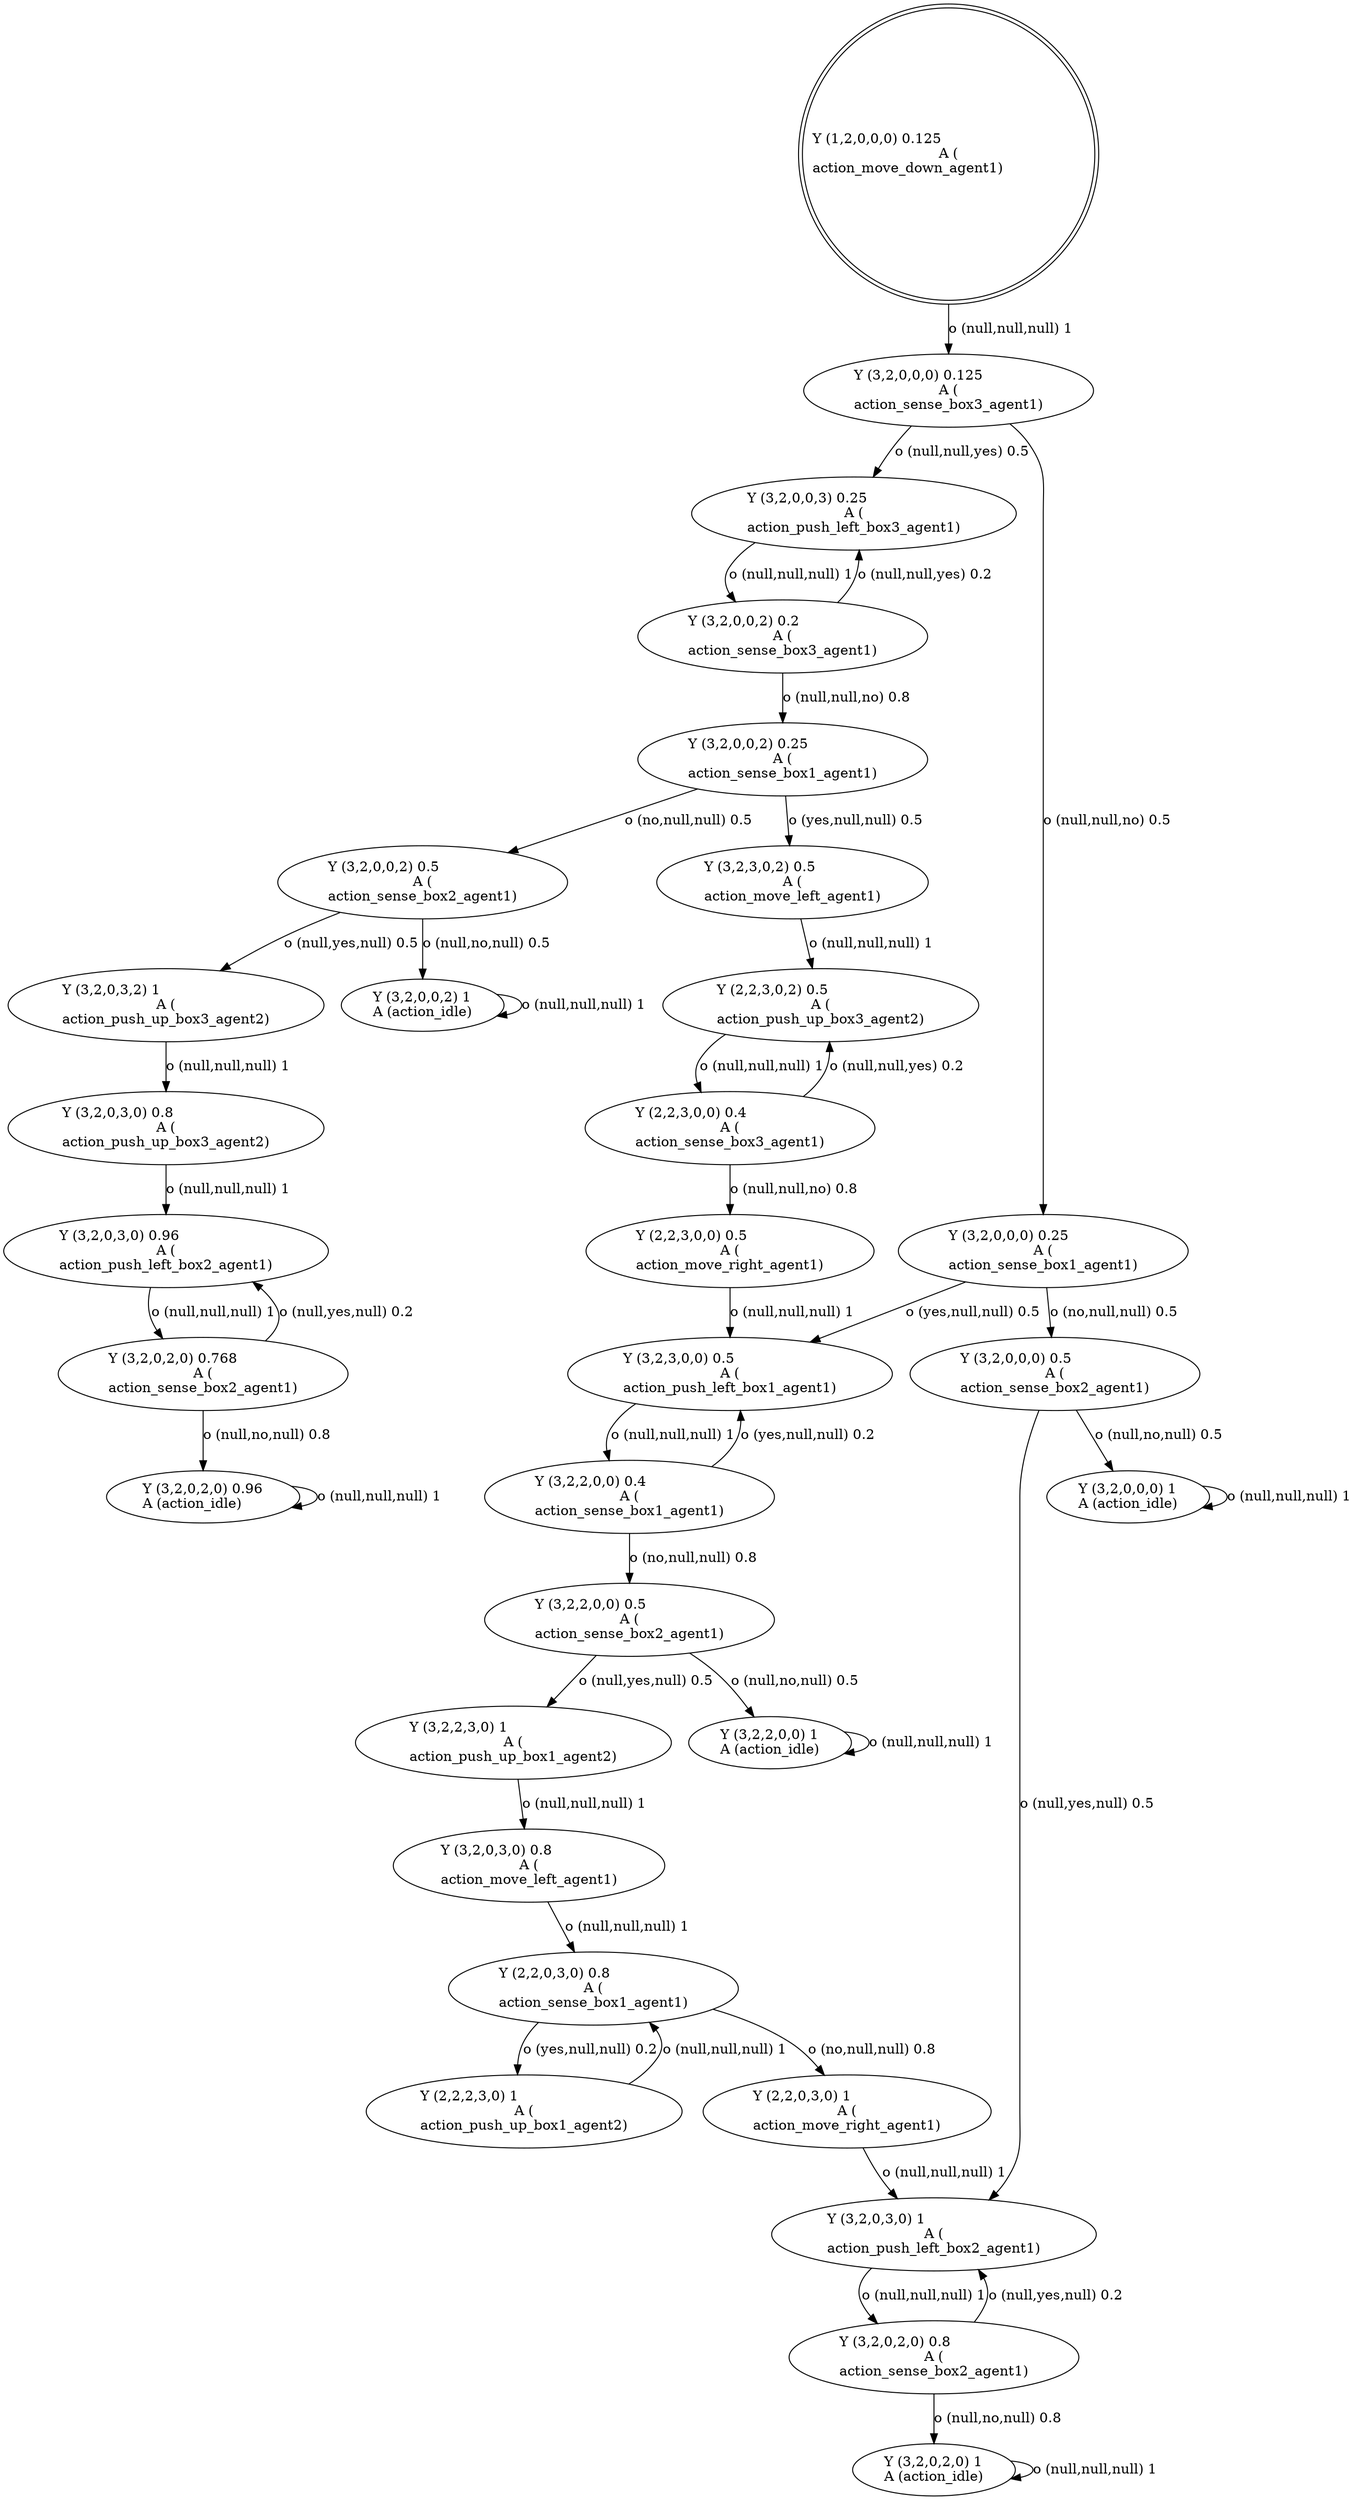 digraph G
{
root [label="Y (1,2,0,0,0) 0.125\lA (\naction_move_down_agent1)\l" shape=doublecircle labeljust="l"];
x0row42 [label="Y (3,2,0,0,2) 0.5\lA (\naction_sense_box2_agent1)\l"];
x0row41 [label="Y (3,2,3,0,2) 0.5\lA (\naction_move_left_agent1)\l"];
x0row23 [label="Y (3,2,0,0,2) 0.2\lA (\naction_sense_box3_agent1)\l"];
x0row56 [label="Y (2,2,3,0,2) 0.5\lA (\naction_push_up_box3_agent2)\l"];
x0row37 [label="Y (3,2,0,0,2) 0.25\lA (\naction_sense_box1_agent1)\l"];
x0row3 [label="Y (3,2,0,0,0) 0.125\lA (\naction_sense_box3_agent1)\l"];
x0row13 [label="Y (3,2,0,0,3) 0.25\lA (\naction_push_left_box3_agent1)\l"];
x0row14 [label="Y (3,2,0,0,0) 0.25\lA (\naction_sense_box1_agent1)\l"];
x0row64 [label="Y (2,2,3,0,0) 0.4\lA (\naction_sense_box3_agent1)\l"];
x0row67 [label="Y (2,2,3,0,0) 0.5\lA (\naction_move_right_agent1)\l"];
x0row70 [label="Y (3,2,3,0,0) 0.5\lA (\naction_push_left_box1_agent1)\l"];
x0row79 [label="Y (3,2,2,0,0) 0.4\lA (\naction_sense_box1_agent1)\l"];
x0row81 [label="Y (3,2,2,0,0) 0.5\lA (\naction_sense_box2_agent1)\l"];
x0row94 [label="Y (3,2,2,3,0) 1\lA (\naction_push_up_box1_agent2)\l"];
x0row95 [label="Y (3,2,2,0,0) 1\lA (action_idle)\l"];
x0row101 [label="Y (3,2,0,3,0) 0.8\lA (\naction_move_left_agent1)\l"];
x0row102 [label="Y (2,2,2,3,0) 1\lA (\naction_push_up_box1_agent2)\l"];
x0row108 [label="Y (2,2,0,3,0) 0.8\lA (\naction_sense_box1_agent1)\l"];
x0row111 [label="Y (2,2,0,3,0) 1\lA (\naction_move_right_agent1)\l"];
x0row119 [label="Y (3,2,0,3,0) 1\lA (\naction_push_left_box2_agent1)\l"];
x0row125 [label="Y (3,2,0,2,0) 0.8\lA (\naction_sense_box2_agent1)\l"];
x0row129 [label="Y (3,2,0,2,0) 1\lA (action_idle)\l"];
x0row146 [label="Y (3,2,0,3,2) 1\lA (\naction_push_up_box3_agent2)\l"];
x0row147 [label="Y (3,2,0,0,2) 1\lA (action_idle)\l"];
x0row157 [label="Y (3,2,0,3,0) 0.8\lA (\naction_push_up_box3_agent2)\l"];
x0row163 [label="Y (3,2,0,3,0) 0.96\lA (\naction_push_left_box2_agent1)\l"];
x0row167 [label="Y (3,2,0,2,0) 0.768\lA (\naction_sense_box2_agent1)\l"];
x0row172 [label="Y (3,2,0,2,0) 0.96\lA (action_idle)\l"];
x0row189 [label="Y (3,2,0,0,0) 0.5\lA (\naction_sense_box2_agent1)\l"];
x0row200 [label="Y (3,2,0,0,0) 1\lA (action_idle)\l"];
root -> x0row3 [label="o (null,null,null) 1\l"];
x0row3 -> x0row13 [label="o (null,null,yes) 0.5\l"];
x0row3 -> x0row14 [label="o (null,null,no) 0.5\l"];
x0row13 -> x0row23 [label="o (null,null,null) 1\l"];
x0row23 -> x0row13 [label="o (null,null,yes) 0.2\l"];
x0row23 -> x0row37 [label="o (null,null,no) 0.8\l"];
x0row37 -> x0row41 [label="o (yes,null,null) 0.5\l"];
x0row37 -> x0row42 [label="o (no,null,null) 0.5\l"];
x0row41 -> x0row56 [label="o (null,null,null) 1\l"];
x0row56 -> x0row64 [label="o (null,null,null) 1\l"];
x0row64 -> x0row56 [label="o (null,null,yes) 0.2\l"];
x0row64 -> x0row67 [label="o (null,null,no) 0.8\l"];
x0row67 -> x0row70 [label="o (null,null,null) 1\l"];
x0row70 -> x0row79 [label="o (null,null,null) 1\l"];
x0row79 -> x0row70 [label="o (yes,null,null) 0.2\l"];
x0row79 -> x0row81 [label="o (no,null,null) 0.8\l"];
x0row81 -> x0row94 [label="o (null,yes,null) 0.5\l"];
x0row81 -> x0row95 [label="o (null,no,null) 0.5\l"];
x0row94 -> x0row101 [label="o (null,null,null) 1\l"];
x0row101 -> x0row108 [label="o (null,null,null) 1\l"];
x0row108 -> x0row102 [label="o (yes,null,null) 0.2\l"];
x0row108 -> x0row111 [label="o (no,null,null) 0.8\l"];
x0row102 -> x0row108 [label="o (null,null,null) 1\l"];
x0row111 -> x0row119 [label="o (null,null,null) 1\l"];
x0row119 -> x0row125 [label="o (null,null,null) 1\l"];
x0row125 -> x0row119 [label="o (null,yes,null) 0.2\l"];
x0row125 -> x0row129 [label="o (null,no,null) 0.8\l"];
x0row129 -> x0row129 [label="o (null,null,null) 1\l"];
x0row95 -> x0row95 [label="o (null,null,null) 1\l"];
x0row42 -> x0row146 [label="o (null,yes,null) 0.5\l"];
x0row42 -> x0row147 [label="o (null,no,null) 0.5\l"];
x0row146 -> x0row157 [label="o (null,null,null) 1\l"];
x0row157 -> x0row163 [label="o (null,null,null) 1\l"];
x0row163 -> x0row167 [label="o (null,null,null) 1\l"];
x0row167 -> x0row163 [label="o (null,yes,null) 0.2\l"];
x0row167 -> x0row172 [label="o (null,no,null) 0.8\l"];
x0row172 -> x0row172 [label="o (null,null,null) 1\l"];
x0row147 -> x0row147 [label="o (null,null,null) 1\l"];
x0row14 -> x0row70 [label="o (yes,null,null) 0.5\l"];
x0row14 -> x0row189 [label="o (no,null,null) 0.5\l"];
x0row189 -> x0row119 [label="o (null,yes,null) 0.5\l"];
x0row189 -> x0row200 [label="o (null,no,null) 0.5\l"];
x0row200 -> x0row200 [label="o (null,null,null) 1\l"];
}
